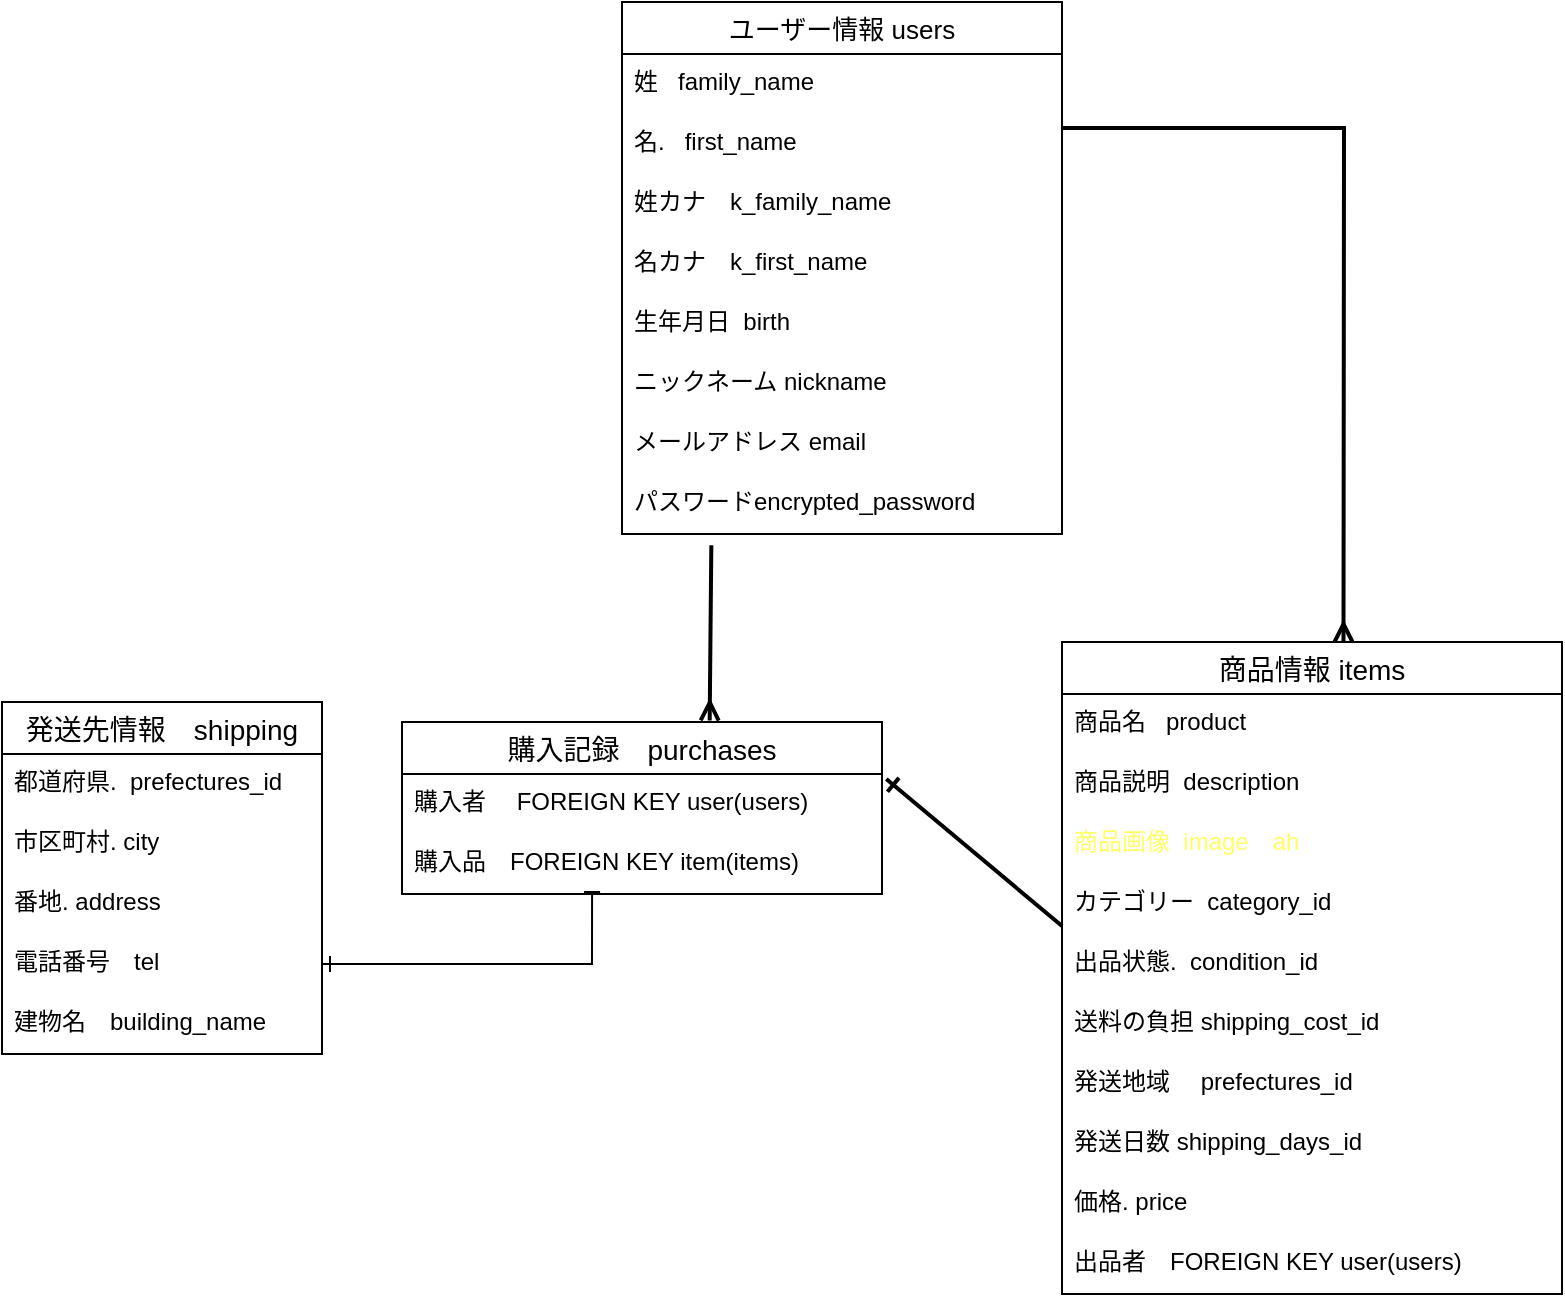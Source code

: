 <mxfile>
    <diagram id="9h7hrKx_j7E5iAnFVkUH" name="ページ1">
        <mxGraphModel dx="336" dy="604" grid="1" gridSize="10" guides="1" tooltips="1" connect="1" arrows="1" fold="1" page="1" pageScale="1" pageWidth="827" pageHeight="1169" math="0" shadow="0">
            <root>
                <mxCell id="0"/>
                <mxCell id="1" parent="0"/>
                <mxCell id="28" value="ユーザー情報 users" style="swimlane;fontStyle=0;childLayout=stackLayout;horizontal=1;startSize=26;horizontalStack=0;resizeParent=1;resizeParentMax=0;resizeLast=0;collapsible=1;marginBottom=0;align=center;fontSize=13;hachureGap=4;fontFamily=Helvetica;rounded=0;" parent="1" vertex="1">
                    <mxGeometry x="320" width="220" height="266" as="geometry">
                        <mxRectangle x="390" y="340" width="120" height="30" as="alternateBounds"/>
                    </mxGeometry>
                </mxCell>
                <mxCell id="29" value="姓   family_name" style="text;strokeColor=none;fillColor=none;spacingLeft=4;spacingRight=4;overflow=hidden;rotatable=0;points=[[0,0.5],[1,0.5]];portConstraint=eastwest;fontSize=12;hachureGap=4;fontFamily=Helvetica;rounded=0;" parent="28" vertex="1">
                    <mxGeometry y="26" width="220" height="30" as="geometry"/>
                </mxCell>
                <mxCell id="30" value="名.   first_name" style="text;strokeColor=none;fillColor=none;spacingLeft=4;spacingRight=4;overflow=hidden;rotatable=0;points=[[0,0.5],[1,0.5]];portConstraint=eastwest;fontSize=12;hachureGap=4;fontFamily=Helvetica;rounded=0;" parent="28" vertex="1">
                    <mxGeometry y="56" width="220" height="30" as="geometry"/>
                </mxCell>
                <mxCell id="161" value="姓カナ　k_family_name" style="text;strokeColor=none;fillColor=none;spacingLeft=4;spacingRight=4;overflow=hidden;rotatable=0;points=[[0,0.5],[1,0.5]];portConstraint=eastwest;fontSize=12;hachureGap=4;fontFamily=Helvetica;rounded=0;" parent="28" vertex="1">
                    <mxGeometry y="86" width="220" height="30" as="geometry"/>
                </mxCell>
                <mxCell id="31" value="名カナ　k_first_name" style="text;strokeColor=none;fillColor=none;spacingLeft=4;spacingRight=4;overflow=hidden;rotatable=0;points=[[0,0.5],[1,0.5]];portConstraint=eastwest;fontSize=12;hachureGap=4;fontFamily=Helvetica;rounded=0;" parent="28" vertex="1">
                    <mxGeometry y="116" width="220" height="30" as="geometry"/>
                </mxCell>
                <mxCell id="162" value="生年月日  birth" style="text;strokeColor=none;fillColor=none;spacingLeft=4;spacingRight=4;overflow=hidden;rotatable=0;points=[[0,0.5],[1,0.5]];portConstraint=eastwest;fontSize=12;hachureGap=4;fontFamily=Helvetica;rounded=0;" parent="28" vertex="1">
                    <mxGeometry y="146" width="220" height="30" as="geometry"/>
                </mxCell>
                <mxCell id="142" value="ニックネーム nickname " style="text;strokeColor=none;fillColor=none;spacingLeft=4;spacingRight=4;overflow=hidden;rotatable=0;points=[[0,0.5],[1,0.5]];portConstraint=eastwest;fontSize=12;hachureGap=4;fontFamily=Helvetica;rounded=0;" parent="28" vertex="1">
                    <mxGeometry y="176" width="220" height="30" as="geometry"/>
                </mxCell>
                <mxCell id="143" value="メールアドレス email" style="text;strokeColor=none;fillColor=none;spacingLeft=4;spacingRight=4;overflow=hidden;rotatable=0;points=[[0,0.5],[1,0.5]];portConstraint=eastwest;fontSize=12;hachureGap=4;fontFamily=Helvetica;rounded=0;" parent="28" vertex="1">
                    <mxGeometry y="206" width="220" height="30" as="geometry"/>
                </mxCell>
                <mxCell id="144" value="パスワードencrypted_password" style="text;strokeColor=none;fillColor=none;spacingLeft=4;spacingRight=4;overflow=hidden;rotatable=0;points=[[0,0.5],[1,0.5]];portConstraint=eastwest;fontSize=12;hachureGap=4;fontFamily=Helvetica;rounded=0;" parent="28" vertex="1">
                    <mxGeometry y="236" width="220" height="30" as="geometry"/>
                </mxCell>
                <mxCell id="79" value="商品情報 items" style="swimlane;fontStyle=0;childLayout=stackLayout;horizontal=1;startSize=26;horizontalStack=0;resizeParent=1;resizeParentMax=0;resizeLast=0;collapsible=1;marginBottom=0;align=center;fontSize=14;rounded=0;" parent="1" vertex="1">
                    <mxGeometry x="540" y="320" width="250" height="326" as="geometry"/>
                </mxCell>
                <mxCell id="80" value="商品名   product" style="text;strokeColor=none;fillColor=none;spacingLeft=4;spacingRight=4;overflow=hidden;rotatable=0;points=[[0,0.5],[1,0.5]];portConstraint=eastwest;fontSize=12;rounded=0;" parent="79" vertex="1">
                    <mxGeometry y="26" width="250" height="30" as="geometry"/>
                </mxCell>
                <mxCell id="84" value="商品説明  description" style="text;strokeColor=none;fillColor=none;spacingLeft=4;spacingRight=4;overflow=hidden;rotatable=0;points=[[0,0.5],[1,0.5]];portConstraint=eastwest;fontSize=12;rounded=0;" parent="79" vertex="1">
                    <mxGeometry y="56" width="250" height="30" as="geometry"/>
                </mxCell>
                <mxCell id="92" value="商品画像  image　ah" style="text;strokeColor=none;fillColor=none;spacingLeft=4;spacingRight=4;overflow=hidden;rotatable=0;points=[[0,0.5],[1,0.5]];portConstraint=eastwest;fontSize=12;rounded=0;fontColor=#FFFF66;" parent="79" vertex="1">
                    <mxGeometry y="86" width="250" height="30" as="geometry"/>
                </mxCell>
                <mxCell id="81" value="カテゴリー  category_id " style="text;strokeColor=none;fillColor=none;spacingLeft=4;spacingRight=4;overflow=hidden;rotatable=0;points=[[0,0.5],[1,0.5]];portConstraint=eastwest;fontSize=12;rounded=0;" parent="79" vertex="1">
                    <mxGeometry y="116" width="250" height="30" as="geometry"/>
                </mxCell>
                <mxCell id="82" value="出品状態.  condition_id " style="text;strokeColor=none;fillColor=none;spacingLeft=4;spacingRight=4;overflow=hidden;rotatable=0;points=[[0,0.5],[1,0.5]];portConstraint=eastwest;fontSize=12;rounded=0;" parent="79" vertex="1">
                    <mxGeometry y="146" width="250" height="30" as="geometry"/>
                </mxCell>
                <mxCell id="83" value="送料の負担 shipping_cost_id " style="text;strokeColor=none;fillColor=none;spacingLeft=4;spacingRight=4;overflow=hidden;rotatable=0;points=[[0,0.5],[1,0.5]];portConstraint=eastwest;fontSize=12;rounded=0;" parent="79" vertex="1">
                    <mxGeometry y="176" width="250" height="30" as="geometry"/>
                </mxCell>
                <mxCell id="86" value="発送地域 　prefectures_id" style="text;strokeColor=none;fillColor=none;spacingLeft=4;spacingRight=4;overflow=hidden;rotatable=0;points=[[0,0.5],[1,0.5]];portConstraint=eastwest;fontSize=12;rounded=0;" parent="79" vertex="1">
                    <mxGeometry y="206" width="250" height="30" as="geometry"/>
                </mxCell>
                <mxCell id="87" value="発送日数 shipping_days_id " style="text;strokeColor=none;fillColor=none;spacingLeft=4;spacingRight=4;overflow=hidden;rotatable=0;points=[[0,0.5],[1,0.5]];portConstraint=eastwest;fontSize=12;rounded=0;" parent="79" vertex="1">
                    <mxGeometry y="236" width="250" height="30" as="geometry"/>
                </mxCell>
                <mxCell id="88" value="価格. price" style="text;strokeColor=none;fillColor=none;spacingLeft=4;spacingRight=4;overflow=hidden;rotatable=0;points=[[0,0.5],[1,0.5]];portConstraint=eastwest;fontSize=12;rounded=0;" parent="79" vertex="1">
                    <mxGeometry y="266" width="250" height="30" as="geometry"/>
                </mxCell>
                <mxCell id="160" value="出品者　FOREIGN KEY user(users)" style="text;strokeColor=none;fillColor=none;spacingLeft=4;spacingRight=4;overflow=hidden;rotatable=0;points=[[0,0.5],[1,0.5]];portConstraint=eastwest;fontSize=12;rounded=0;" parent="79" vertex="1">
                    <mxGeometry y="296" width="250" height="30" as="geometry"/>
                </mxCell>
                <mxCell id="93" value="発送先情報　shipping" style="swimlane;fontStyle=0;childLayout=stackLayout;horizontal=1;startSize=26;horizontalStack=0;resizeParent=1;resizeParentMax=0;resizeLast=0;collapsible=1;marginBottom=0;align=center;fontSize=14;rounded=0;" parent="1" vertex="1">
                    <mxGeometry x="10" y="350" width="160" height="176" as="geometry"/>
                </mxCell>
                <mxCell id="99" value="都道府県.  prefectures_id" style="text;strokeColor=none;fillColor=none;spacingLeft=4;spacingRight=4;overflow=hidden;rotatable=0;points=[[0,0.5],[1,0.5]];portConstraint=eastwest;fontSize=12;rounded=0;" parent="93" vertex="1">
                    <mxGeometry y="26" width="160" height="30" as="geometry"/>
                </mxCell>
                <mxCell id="100" value="市区町村. city" style="text;strokeColor=none;fillColor=none;spacingLeft=4;spacingRight=4;overflow=hidden;rotatable=0;points=[[0,0.5],[1,0.5]];portConstraint=eastwest;fontSize=12;rounded=0;" parent="93" vertex="1">
                    <mxGeometry y="56" width="160" height="30" as="geometry"/>
                </mxCell>
                <mxCell id="101" value="番地. address" style="text;strokeColor=none;fillColor=none;spacingLeft=4;spacingRight=4;overflow=hidden;rotatable=0;points=[[0,0.5],[1,0.5]];portConstraint=eastwest;fontSize=12;rounded=0;" parent="93" vertex="1">
                    <mxGeometry y="86" width="160" height="30" as="geometry"/>
                </mxCell>
                <mxCell id="103" value="電話番号　tel" style="text;strokeColor=none;fillColor=none;spacingLeft=4;spacingRight=4;overflow=hidden;rotatable=0;points=[[0,0.5],[1,0.5]];portConstraint=eastwest;fontSize=12;rounded=0;" parent="93" vertex="1">
                    <mxGeometry y="116" width="160" height="30" as="geometry"/>
                </mxCell>
                <mxCell id="102" value="建物名　building_name&#10;" style="text;strokeColor=none;fillColor=none;spacingLeft=4;spacingRight=4;overflow=hidden;rotatable=0;points=[[0,0.5],[1,0.5]];portConstraint=eastwest;fontSize=12;rounded=0;" parent="93" vertex="1">
                    <mxGeometry y="146" width="160" height="30" as="geometry"/>
                </mxCell>
                <mxCell id="147" style="edgeStyle=none;html=1;exitX=1;exitY=0.233;exitDx=0;exitDy=0;entryX=0.563;entryY=0;entryDx=0;entryDy=0;entryPerimeter=0;fontFamily=Helvetica;endArrow=ERmany;endFill=0;exitPerimeter=0;strokeWidth=2;rounded=0;startArrow=none;startFill=0;" parent="1" source="30" target="79" edge="1">
                    <mxGeometry relative="1" as="geometry">
                        <Array as="points">
                            <mxPoint x="681" y="63"/>
                        </Array>
                    </mxGeometry>
                </mxCell>
                <mxCell id="148" value="購入記録　purchases" style="swimlane;fontStyle=0;childLayout=stackLayout;horizontal=1;startSize=26;horizontalStack=0;resizeParent=1;resizeParentMax=0;resizeLast=0;collapsible=1;marginBottom=0;align=center;fontSize=14;fontFamily=Helvetica;rounded=0;" parent="1" vertex="1">
                    <mxGeometry x="210" y="360" width="240" height="86" as="geometry"/>
                </mxCell>
                <mxCell id="149" value="購入者　 FOREIGN KEY user(users)" style="text;strokeColor=none;fillColor=none;spacingLeft=4;spacingRight=4;overflow=hidden;rotatable=0;points=[[0,0.5],[1,0.5]];portConstraint=eastwest;fontSize=12;fontFamily=Helvetica;rounded=0;" parent="148" vertex="1">
                    <mxGeometry y="26" width="240" height="30" as="geometry"/>
                </mxCell>
                <mxCell id="165" value="購入品　FOREIGN KEY item(items)" style="text;strokeColor=none;fillColor=none;spacingLeft=4;spacingRight=4;overflow=hidden;rotatable=0;points=[[0,0.5],[1,0.5]];portConstraint=eastwest;fontSize=12;fontFamily=Helvetica;rounded=0;" parent="148" vertex="1">
                    <mxGeometry y="56" width="240" height="30" as="geometry"/>
                </mxCell>
                <mxCell id="155" style="edgeStyle=none;html=1;entryX=0.641;entryY=-0.009;entryDx=0;entryDy=0;entryPerimeter=0;strokeWidth=2;fontFamily=Helvetica;endArrow=ERmany;endFill=0;exitX=0.203;exitY=1.189;exitDx=0;exitDy=0;exitPerimeter=0;" parent="1" source="144" target="148" edge="1">
                    <mxGeometry relative="1" as="geometry">
                        <mxPoint x="517.04" y="236.99" as="sourcePoint"/>
                    </mxGeometry>
                </mxCell>
                <mxCell id="157" style="edgeStyle=none;html=1;exitX=1.009;exitY=0.083;exitDx=0;exitDy=0;entryX=0;entryY=0.867;entryDx=0;entryDy=0;entryPerimeter=0;strokeWidth=2;fontFamily=Helvetica;startArrow=ERone;startFill=0;endArrow=none;endFill=0;exitPerimeter=0;" parent="1" source="149" target="81" edge="1">
                    <mxGeometry relative="1" as="geometry">
                        <mxPoint x="573.5" y="431" as="sourcePoint"/>
                    </mxGeometry>
                </mxCell>
                <mxCell id="166" style="edgeStyle=none;html=1;exitX=1;exitY=0.5;exitDx=0;exitDy=0;entryX=0.396;entryY=0.967;entryDx=0;entryDy=0;entryPerimeter=0;endArrow=baseDash;endFill=0;rounded=0;startArrow=ERone;startFill=0;" edge="1" parent="1" source="103" target="165">
                    <mxGeometry relative="1" as="geometry">
                        <Array as="points">
                            <mxPoint x="305" y="481"/>
                        </Array>
                    </mxGeometry>
                </mxCell>
            </root>
        </mxGraphModel>
    </diagram>
</mxfile>